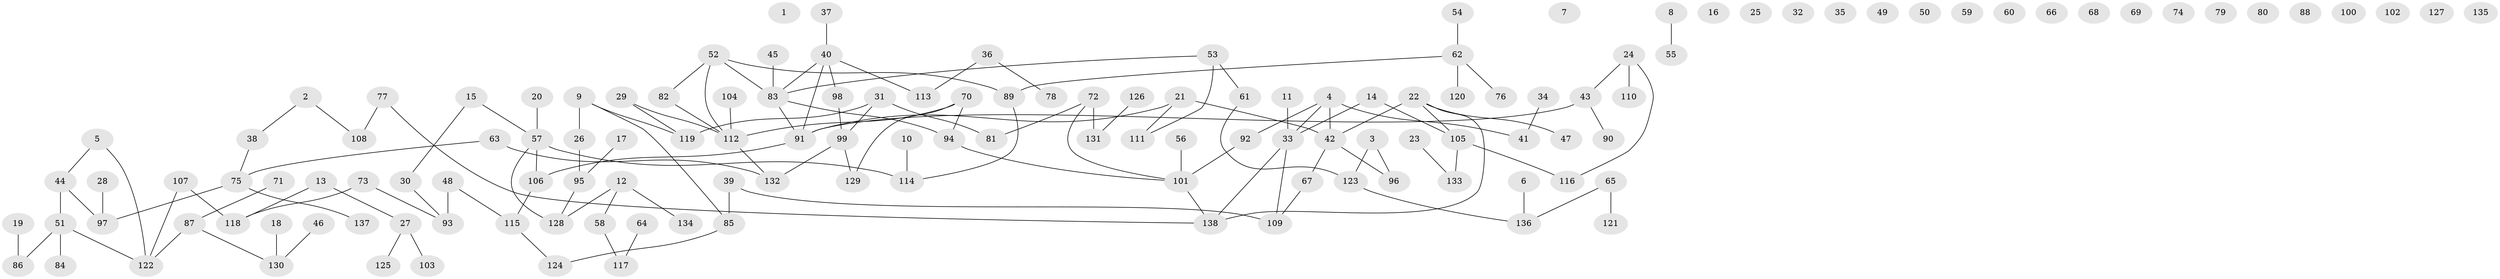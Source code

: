 // Generated by graph-tools (version 1.1) at 2025/25/03/09/25 03:25:19]
// undirected, 138 vertices, 138 edges
graph export_dot {
graph [start="1"]
  node [color=gray90,style=filled];
  1;
  2;
  3;
  4;
  5;
  6;
  7;
  8;
  9;
  10;
  11;
  12;
  13;
  14;
  15;
  16;
  17;
  18;
  19;
  20;
  21;
  22;
  23;
  24;
  25;
  26;
  27;
  28;
  29;
  30;
  31;
  32;
  33;
  34;
  35;
  36;
  37;
  38;
  39;
  40;
  41;
  42;
  43;
  44;
  45;
  46;
  47;
  48;
  49;
  50;
  51;
  52;
  53;
  54;
  55;
  56;
  57;
  58;
  59;
  60;
  61;
  62;
  63;
  64;
  65;
  66;
  67;
  68;
  69;
  70;
  71;
  72;
  73;
  74;
  75;
  76;
  77;
  78;
  79;
  80;
  81;
  82;
  83;
  84;
  85;
  86;
  87;
  88;
  89;
  90;
  91;
  92;
  93;
  94;
  95;
  96;
  97;
  98;
  99;
  100;
  101;
  102;
  103;
  104;
  105;
  106;
  107;
  108;
  109;
  110;
  111;
  112;
  113;
  114;
  115;
  116;
  117;
  118;
  119;
  120;
  121;
  122;
  123;
  124;
  125;
  126;
  127;
  128;
  129;
  130;
  131;
  132;
  133;
  134;
  135;
  136;
  137;
  138;
  2 -- 38;
  2 -- 108;
  3 -- 96;
  3 -- 123;
  4 -- 33;
  4 -- 41;
  4 -- 42;
  4 -- 92;
  5 -- 44;
  5 -- 122;
  6 -- 136;
  8 -- 55;
  9 -- 26;
  9 -- 85;
  9 -- 119;
  10 -- 114;
  11 -- 33;
  12 -- 58;
  12 -- 128;
  12 -- 134;
  13 -- 27;
  13 -- 118;
  14 -- 33;
  14 -- 105;
  15 -- 30;
  15 -- 57;
  17 -- 95;
  18 -- 130;
  19 -- 86;
  20 -- 57;
  21 -- 42;
  21 -- 91;
  21 -- 111;
  22 -- 42;
  22 -- 47;
  22 -- 105;
  22 -- 138;
  23 -- 133;
  24 -- 43;
  24 -- 110;
  24 -- 116;
  26 -- 95;
  27 -- 103;
  27 -- 125;
  28 -- 97;
  29 -- 112;
  29 -- 119;
  30 -- 93;
  31 -- 81;
  31 -- 99;
  31 -- 119;
  33 -- 109;
  33 -- 138;
  34 -- 41;
  36 -- 78;
  36 -- 113;
  37 -- 40;
  38 -- 75;
  39 -- 85;
  39 -- 109;
  40 -- 83;
  40 -- 91;
  40 -- 98;
  40 -- 113;
  42 -- 67;
  42 -- 96;
  43 -- 90;
  43 -- 91;
  44 -- 51;
  44 -- 97;
  45 -- 83;
  46 -- 130;
  48 -- 93;
  48 -- 115;
  51 -- 84;
  51 -- 86;
  51 -- 122;
  52 -- 82;
  52 -- 83;
  52 -- 89;
  52 -- 112;
  53 -- 61;
  53 -- 83;
  53 -- 111;
  54 -- 62;
  56 -- 101;
  57 -- 106;
  57 -- 114;
  57 -- 128;
  58 -- 117;
  61 -- 123;
  62 -- 76;
  62 -- 89;
  62 -- 120;
  63 -- 75;
  63 -- 132;
  64 -- 117;
  65 -- 121;
  65 -- 136;
  67 -- 109;
  70 -- 94;
  70 -- 112;
  70 -- 129;
  71 -- 87;
  72 -- 81;
  72 -- 101;
  72 -- 131;
  73 -- 93;
  73 -- 118;
  75 -- 97;
  75 -- 137;
  77 -- 108;
  77 -- 138;
  82 -- 112;
  83 -- 91;
  83 -- 94;
  85 -- 124;
  87 -- 122;
  87 -- 130;
  89 -- 114;
  91 -- 106;
  92 -- 101;
  94 -- 101;
  95 -- 128;
  98 -- 99;
  99 -- 129;
  99 -- 132;
  101 -- 138;
  104 -- 112;
  105 -- 116;
  105 -- 133;
  106 -- 115;
  107 -- 118;
  107 -- 122;
  112 -- 132;
  115 -- 124;
  123 -- 136;
  126 -- 131;
}
